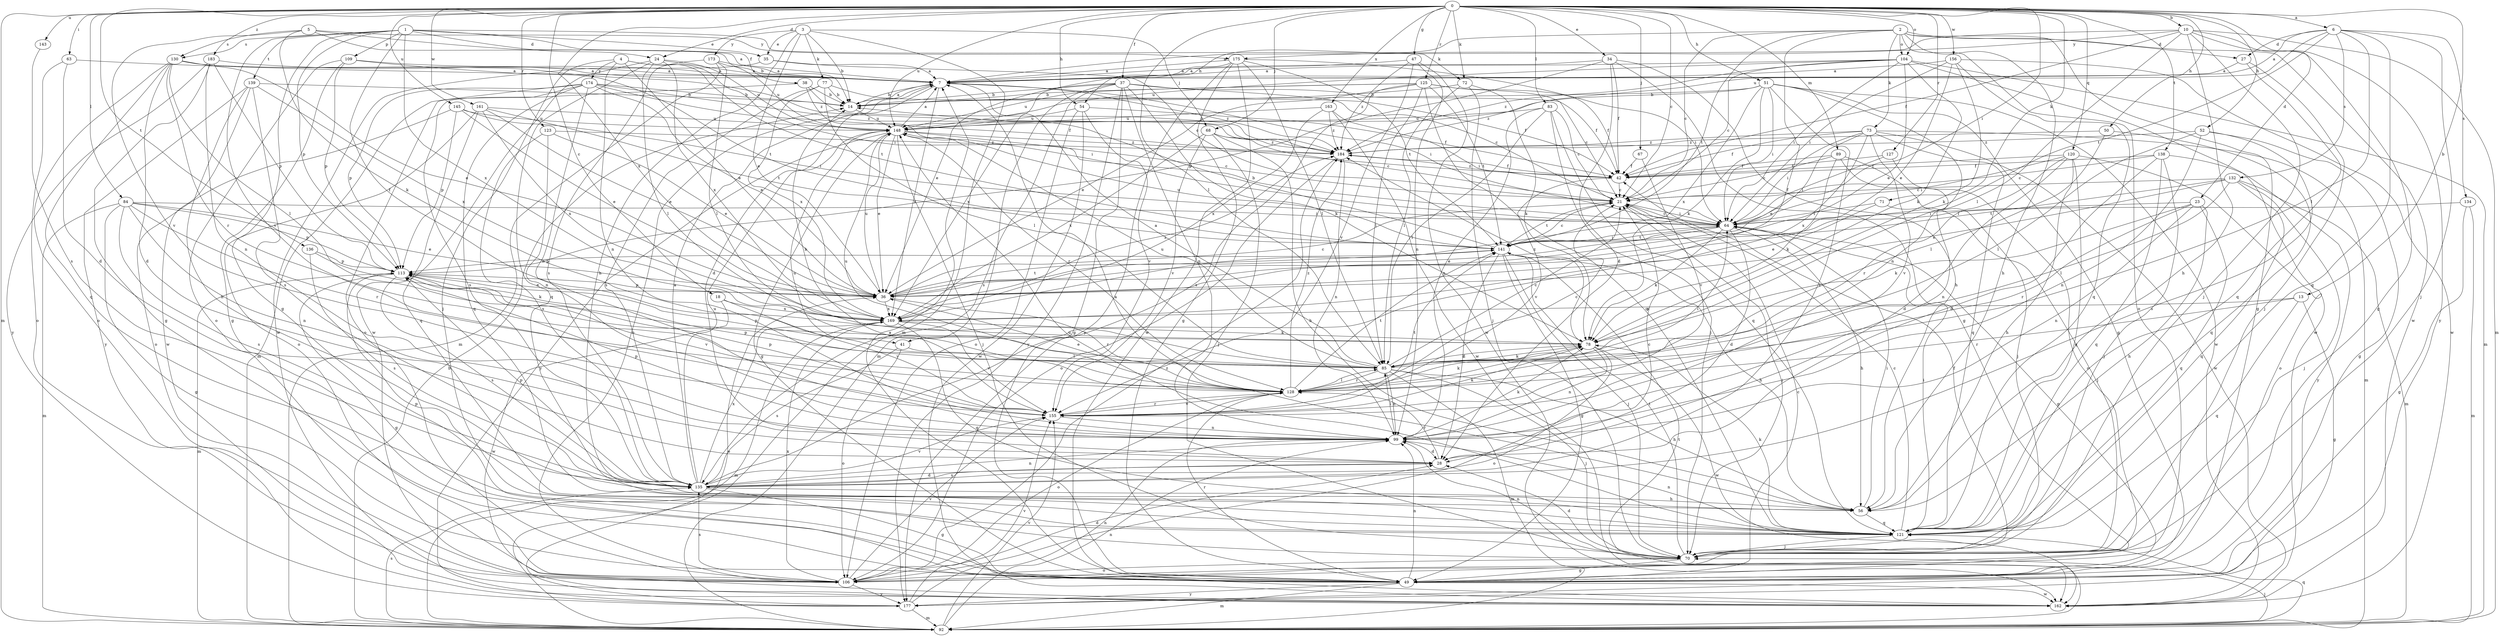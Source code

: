 strict digraph  {
0;
1;
2;
3;
4;
5;
6;
7;
10;
13;
14;
18;
21;
23;
24;
27;
28;
34;
35;
36;
37;
38;
41;
42;
47;
49;
50;
51;
52;
54;
56;
63;
64;
67;
68;
70;
71;
72;
73;
77;
78;
83;
84;
85;
89;
92;
99;
104;
106;
109;
113;
120;
121;
123;
125;
127;
128;
130;
132;
134;
135;
136;
138;
139;
141;
143;
145;
148;
155;
156;
161;
162;
163;
169;
173;
174;
175;
177;
183;
184;
0 -> 6  [label=a];
0 -> 10  [label=b];
0 -> 13  [label=b];
0 -> 18  [label=c];
0 -> 21  [label=c];
0 -> 23  [label=d];
0 -> 24  [label=d];
0 -> 34  [label=e];
0 -> 37  [label=f];
0 -> 47  [label=g];
0 -> 50  [label=h];
0 -> 51  [label=h];
0 -> 52  [label=h];
0 -> 54  [label=h];
0 -> 63  [label=i];
0 -> 64  [label=i];
0 -> 67  [label=j];
0 -> 68  [label=j];
0 -> 71  [label=k];
0 -> 72  [label=k];
0 -> 83  [label=l];
0 -> 84  [label=l];
0 -> 85  [label=l];
0 -> 89  [label=m];
0 -> 92  [label=m];
0 -> 104  [label=o];
0 -> 120  [label=q];
0 -> 123  [label=r];
0 -> 125  [label=r];
0 -> 127  [label=r];
0 -> 136  [label=t];
0 -> 138  [label=t];
0 -> 143  [label=u];
0 -> 145  [label=u];
0 -> 148  [label=u];
0 -> 156  [label=w];
0 -> 161  [label=w];
0 -> 163  [label=x];
0 -> 169  [label=x];
0 -> 183  [label=z];
1 -> 24  [label=d];
1 -> 35  [label=e];
1 -> 38  [label=f];
1 -> 41  [label=f];
1 -> 49  [label=g];
1 -> 72  [label=k];
1 -> 109  [label=p];
1 -> 113  [label=p];
1 -> 130  [label=s];
1 -> 139  [label=t];
1 -> 155  [label=v];
1 -> 169  [label=x];
2 -> 21  [label=c];
2 -> 27  [label=d];
2 -> 41  [label=f];
2 -> 49  [label=g];
2 -> 54  [label=h];
2 -> 56  [label=h];
2 -> 73  [label=k];
2 -> 104  [label=o];
2 -> 106  [label=o];
2 -> 141  [label=t];
2 -> 162  [label=w];
3 -> 14  [label=b];
3 -> 35  [label=e];
3 -> 36  [label=e];
3 -> 56  [label=h];
3 -> 68  [label=j];
3 -> 77  [label=k];
3 -> 92  [label=m];
3 -> 173  [label=y];
4 -> 36  [label=e];
4 -> 64  [label=i];
4 -> 70  [label=j];
4 -> 99  [label=n];
4 -> 141  [label=t];
4 -> 174  [label=y];
5 -> 7  [label=a];
5 -> 14  [label=b];
5 -> 78  [label=k];
5 -> 130  [label=s];
5 -> 155  [label=v];
5 -> 175  [label=y];
6 -> 7  [label=a];
6 -> 27  [label=d];
6 -> 70  [label=j];
6 -> 85  [label=l];
6 -> 121  [label=q];
6 -> 132  [label=s];
6 -> 134  [label=s];
6 -> 141  [label=t];
6 -> 148  [label=u];
7 -> 14  [label=b];
7 -> 28  [label=d];
7 -> 64  [label=i];
7 -> 106  [label=o];
7 -> 169  [label=x];
7 -> 184  [label=z];
10 -> 7  [label=a];
10 -> 42  [label=f];
10 -> 49  [label=g];
10 -> 56  [label=h];
10 -> 70  [label=j];
10 -> 85  [label=l];
10 -> 92  [label=m];
10 -> 175  [label=y];
10 -> 177  [label=y];
13 -> 49  [label=g];
13 -> 121  [label=q];
13 -> 128  [label=r];
13 -> 169  [label=x];
14 -> 7  [label=a];
14 -> 148  [label=u];
18 -> 155  [label=v];
18 -> 162  [label=w];
18 -> 169  [label=x];
21 -> 64  [label=i];
21 -> 70  [label=j];
21 -> 141  [label=t];
23 -> 56  [label=h];
23 -> 64  [label=i];
23 -> 78  [label=k];
23 -> 99  [label=n];
23 -> 121  [label=q];
23 -> 128  [label=r];
24 -> 7  [label=a];
24 -> 85  [label=l];
24 -> 121  [label=q];
24 -> 148  [label=u];
24 -> 162  [label=w];
24 -> 169  [label=x];
27 -> 7  [label=a];
27 -> 70  [label=j];
27 -> 121  [label=q];
28 -> 128  [label=r];
28 -> 135  [label=s];
34 -> 7  [label=a];
34 -> 28  [label=d];
34 -> 42  [label=f];
34 -> 49  [label=g];
34 -> 56  [label=h];
34 -> 113  [label=p];
35 -> 7  [label=a];
35 -> 21  [label=c];
35 -> 162  [label=w];
36 -> 21  [label=c];
36 -> 113  [label=p];
36 -> 128  [label=r];
36 -> 141  [label=t];
36 -> 148  [label=u];
36 -> 169  [label=x];
37 -> 14  [label=b];
37 -> 21  [label=c];
37 -> 42  [label=f];
37 -> 49  [label=g];
37 -> 78  [label=k];
37 -> 92  [label=m];
37 -> 99  [label=n];
37 -> 135  [label=s];
37 -> 169  [label=x];
37 -> 177  [label=y];
38 -> 14  [label=b];
38 -> 64  [label=i];
38 -> 135  [label=s];
38 -> 184  [label=z];
41 -> 85  [label=l];
41 -> 106  [label=o];
41 -> 135  [label=s];
42 -> 21  [label=c];
42 -> 155  [label=v];
42 -> 184  [label=z];
47 -> 7  [label=a];
47 -> 99  [label=n];
47 -> 155  [label=v];
47 -> 162  [label=w];
47 -> 184  [label=z];
49 -> 7  [label=a];
49 -> 21  [label=c];
49 -> 92  [label=m];
49 -> 99  [label=n];
49 -> 128  [label=r];
49 -> 162  [label=w];
49 -> 177  [label=y];
50 -> 85  [label=l];
50 -> 121  [label=q];
50 -> 184  [label=z];
51 -> 14  [label=b];
51 -> 49  [label=g];
51 -> 64  [label=i];
51 -> 78  [label=k];
51 -> 99  [label=n];
51 -> 135  [label=s];
51 -> 162  [label=w];
51 -> 169  [label=x];
51 -> 184  [label=z];
52 -> 49  [label=g];
52 -> 85  [label=l];
52 -> 99  [label=n];
52 -> 135  [label=s];
52 -> 184  [label=z];
54 -> 42  [label=f];
54 -> 106  [label=o];
54 -> 148  [label=u];
54 -> 155  [label=v];
54 -> 162  [label=w];
56 -> 7  [label=a];
56 -> 64  [label=i];
56 -> 121  [label=q];
63 -> 7  [label=a];
63 -> 28  [label=d];
63 -> 106  [label=o];
64 -> 21  [label=c];
64 -> 28  [label=d];
64 -> 36  [label=e];
64 -> 49  [label=g];
64 -> 56  [label=h];
64 -> 78  [label=k];
64 -> 141  [label=t];
67 -> 42  [label=f];
67 -> 155  [label=v];
68 -> 21  [label=c];
68 -> 56  [label=h];
68 -> 70  [label=j];
68 -> 155  [label=v];
68 -> 169  [label=x];
68 -> 184  [label=z];
70 -> 28  [label=d];
70 -> 42  [label=f];
70 -> 49  [label=g];
70 -> 99  [label=n];
70 -> 106  [label=o];
70 -> 141  [label=t];
71 -> 36  [label=e];
71 -> 64  [label=i];
71 -> 70  [label=j];
72 -> 14  [label=b];
72 -> 70  [label=j];
72 -> 78  [label=k];
72 -> 85  [label=l];
73 -> 36  [label=e];
73 -> 42  [label=f];
73 -> 64  [label=i];
73 -> 92  [label=m];
73 -> 121  [label=q];
73 -> 155  [label=v];
73 -> 162  [label=w];
73 -> 169  [label=x];
73 -> 184  [label=z];
77 -> 14  [label=b];
77 -> 42  [label=f];
77 -> 85  [label=l];
77 -> 135  [label=s];
77 -> 169  [label=x];
78 -> 85  [label=l];
78 -> 99  [label=n];
78 -> 106  [label=o];
78 -> 162  [label=w];
78 -> 184  [label=z];
83 -> 21  [label=c];
83 -> 70  [label=j];
83 -> 85  [label=l];
83 -> 99  [label=n];
83 -> 121  [label=q];
83 -> 148  [label=u];
84 -> 36  [label=e];
84 -> 49  [label=g];
84 -> 64  [label=i];
84 -> 92  [label=m];
84 -> 99  [label=n];
84 -> 113  [label=p];
84 -> 128  [label=r];
84 -> 135  [label=s];
85 -> 7  [label=a];
85 -> 21  [label=c];
85 -> 56  [label=h];
85 -> 70  [label=j];
85 -> 78  [label=k];
85 -> 92  [label=m];
85 -> 99  [label=n];
85 -> 113  [label=p];
85 -> 128  [label=r];
85 -> 148  [label=u];
89 -> 21  [label=c];
89 -> 42  [label=f];
89 -> 70  [label=j];
89 -> 78  [label=k];
89 -> 106  [label=o];
92 -> 14  [label=b];
92 -> 70  [label=j];
92 -> 99  [label=n];
92 -> 121  [label=q];
92 -> 135  [label=s];
92 -> 141  [label=t];
92 -> 155  [label=v];
99 -> 28  [label=d];
99 -> 78  [label=k];
99 -> 85  [label=l];
99 -> 113  [label=p];
104 -> 7  [label=a];
104 -> 21  [label=c];
104 -> 36  [label=e];
104 -> 64  [label=i];
104 -> 78  [label=k];
104 -> 92  [label=m];
104 -> 148  [label=u];
104 -> 162  [label=w];
104 -> 184  [label=z];
106 -> 28  [label=d];
106 -> 135  [label=s];
106 -> 155  [label=v];
106 -> 169  [label=x];
106 -> 177  [label=y];
106 -> 184  [label=z];
109 -> 7  [label=a];
109 -> 49  [label=g];
109 -> 106  [label=o];
109 -> 113  [label=p];
109 -> 141  [label=t];
113 -> 36  [label=e];
113 -> 49  [label=g];
113 -> 92  [label=m];
113 -> 135  [label=s];
113 -> 155  [label=v];
120 -> 28  [label=d];
120 -> 42  [label=f];
120 -> 56  [label=h];
120 -> 64  [label=i];
120 -> 106  [label=o];
120 -> 121  [label=q];
120 -> 128  [label=r];
121 -> 21  [label=c];
121 -> 64  [label=i];
121 -> 70  [label=j];
121 -> 78  [label=k];
121 -> 99  [label=n];
121 -> 113  [label=p];
121 -> 148  [label=u];
123 -> 36  [label=e];
123 -> 99  [label=n];
123 -> 135  [label=s];
123 -> 184  [label=z];
125 -> 14  [label=b];
125 -> 21  [label=c];
125 -> 36  [label=e];
125 -> 42  [label=f];
125 -> 85  [label=l];
125 -> 121  [label=q];
125 -> 135  [label=s];
125 -> 141  [label=t];
125 -> 148  [label=u];
127 -> 42  [label=f];
127 -> 64  [label=i];
127 -> 99  [label=n];
128 -> 14  [label=b];
128 -> 21  [label=c];
128 -> 36  [label=e];
128 -> 64  [label=i];
128 -> 78  [label=k];
128 -> 85  [label=l];
128 -> 106  [label=o];
128 -> 113  [label=p];
128 -> 141  [label=t];
128 -> 148  [label=u];
128 -> 155  [label=v];
128 -> 184  [label=z];
130 -> 7  [label=a];
130 -> 28  [label=d];
130 -> 36  [label=e];
130 -> 85  [label=l];
130 -> 106  [label=o];
130 -> 121  [label=q];
130 -> 128  [label=r];
130 -> 184  [label=z];
132 -> 21  [label=c];
132 -> 36  [label=e];
132 -> 70  [label=j];
132 -> 85  [label=l];
132 -> 92  [label=m];
132 -> 121  [label=q];
132 -> 141  [label=t];
134 -> 49  [label=g];
134 -> 64  [label=i];
134 -> 92  [label=m];
135 -> 7  [label=a];
135 -> 21  [label=c];
135 -> 28  [label=d];
135 -> 49  [label=g];
135 -> 56  [label=h];
135 -> 99  [label=n];
135 -> 113  [label=p];
135 -> 148  [label=u];
135 -> 155  [label=v];
135 -> 169  [label=x];
136 -> 78  [label=k];
136 -> 113  [label=p];
136 -> 135  [label=s];
138 -> 21  [label=c];
138 -> 28  [label=d];
138 -> 42  [label=f];
138 -> 70  [label=j];
138 -> 121  [label=q];
138 -> 177  [label=y];
139 -> 14  [label=b];
139 -> 56  [label=h];
139 -> 135  [label=s];
139 -> 162  [label=w];
139 -> 169  [label=x];
139 -> 177  [label=y];
141 -> 14  [label=b];
141 -> 21  [label=c];
141 -> 28  [label=d];
141 -> 49  [label=g];
141 -> 56  [label=h];
141 -> 64  [label=i];
141 -> 70  [label=j];
141 -> 113  [label=p];
141 -> 148  [label=u];
143 -> 135  [label=s];
145 -> 36  [label=e];
145 -> 64  [label=i];
145 -> 106  [label=o];
145 -> 113  [label=p];
145 -> 148  [label=u];
148 -> 7  [label=a];
148 -> 21  [label=c];
148 -> 36  [label=e];
148 -> 49  [label=g];
148 -> 70  [label=j];
148 -> 128  [label=r];
148 -> 177  [label=y];
148 -> 184  [label=z];
155 -> 78  [label=k];
155 -> 99  [label=n];
155 -> 113  [label=p];
155 -> 128  [label=r];
155 -> 141  [label=t];
155 -> 148  [label=u];
156 -> 7  [label=a];
156 -> 36  [label=e];
156 -> 64  [label=i];
156 -> 78  [label=k];
156 -> 121  [label=q];
156 -> 162  [label=w];
161 -> 36  [label=e];
161 -> 106  [label=o];
161 -> 121  [label=q];
161 -> 141  [label=t];
161 -> 148  [label=u];
161 -> 169  [label=x];
163 -> 64  [label=i];
163 -> 148  [label=u];
163 -> 162  [label=w];
163 -> 169  [label=x];
163 -> 184  [label=z];
169 -> 78  [label=k];
169 -> 92  [label=m];
169 -> 121  [label=q];
169 -> 155  [label=v];
169 -> 184  [label=z];
173 -> 7  [label=a];
173 -> 85  [label=l];
173 -> 92  [label=m];
173 -> 135  [label=s];
173 -> 148  [label=u];
174 -> 14  [label=b];
174 -> 36  [label=e];
174 -> 42  [label=f];
174 -> 92  [label=m];
174 -> 99  [label=n];
174 -> 106  [label=o];
174 -> 113  [label=p];
174 -> 121  [label=q];
174 -> 184  [label=z];
175 -> 7  [label=a];
175 -> 36  [label=e];
175 -> 49  [label=g];
175 -> 64  [label=i];
175 -> 85  [label=l];
175 -> 141  [label=t];
175 -> 162  [label=w];
175 -> 177  [label=y];
177 -> 36  [label=e];
177 -> 92  [label=m];
177 -> 99  [label=n];
177 -> 155  [label=v];
183 -> 7  [label=a];
183 -> 49  [label=g];
183 -> 99  [label=n];
183 -> 113  [label=p];
183 -> 177  [label=y];
184 -> 42  [label=f];
184 -> 99  [label=n];
184 -> 106  [label=o];
}
